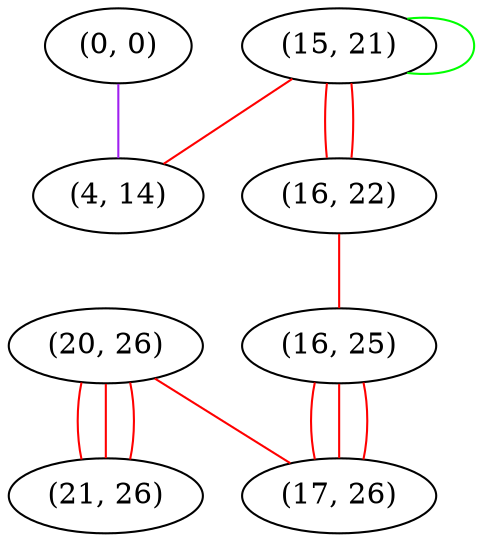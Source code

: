 graph "" {
"(20, 26)";
"(0, 0)";
"(21, 26)";
"(15, 21)";
"(4, 14)";
"(16, 22)";
"(16, 25)";
"(17, 26)";
"(20, 26)" -- "(17, 26)"  [color=red, key=0, weight=1];
"(20, 26)" -- "(21, 26)"  [color=red, key=0, weight=1];
"(20, 26)" -- "(21, 26)"  [color=red, key=1, weight=1];
"(20, 26)" -- "(21, 26)"  [color=red, key=2, weight=1];
"(0, 0)" -- "(4, 14)"  [color=purple, key=0, weight=4];
"(15, 21)" -- "(16, 22)"  [color=red, key=0, weight=1];
"(15, 21)" -- "(16, 22)"  [color=red, key=1, weight=1];
"(15, 21)" -- "(15, 21)"  [color=green, key=0, weight=2];
"(15, 21)" -- "(4, 14)"  [color=red, key=0, weight=1];
"(16, 22)" -- "(16, 25)"  [color=red, key=0, weight=1];
"(16, 25)" -- "(17, 26)"  [color=red, key=0, weight=1];
"(16, 25)" -- "(17, 26)"  [color=red, key=1, weight=1];
"(16, 25)" -- "(17, 26)"  [color=red, key=2, weight=1];
}
